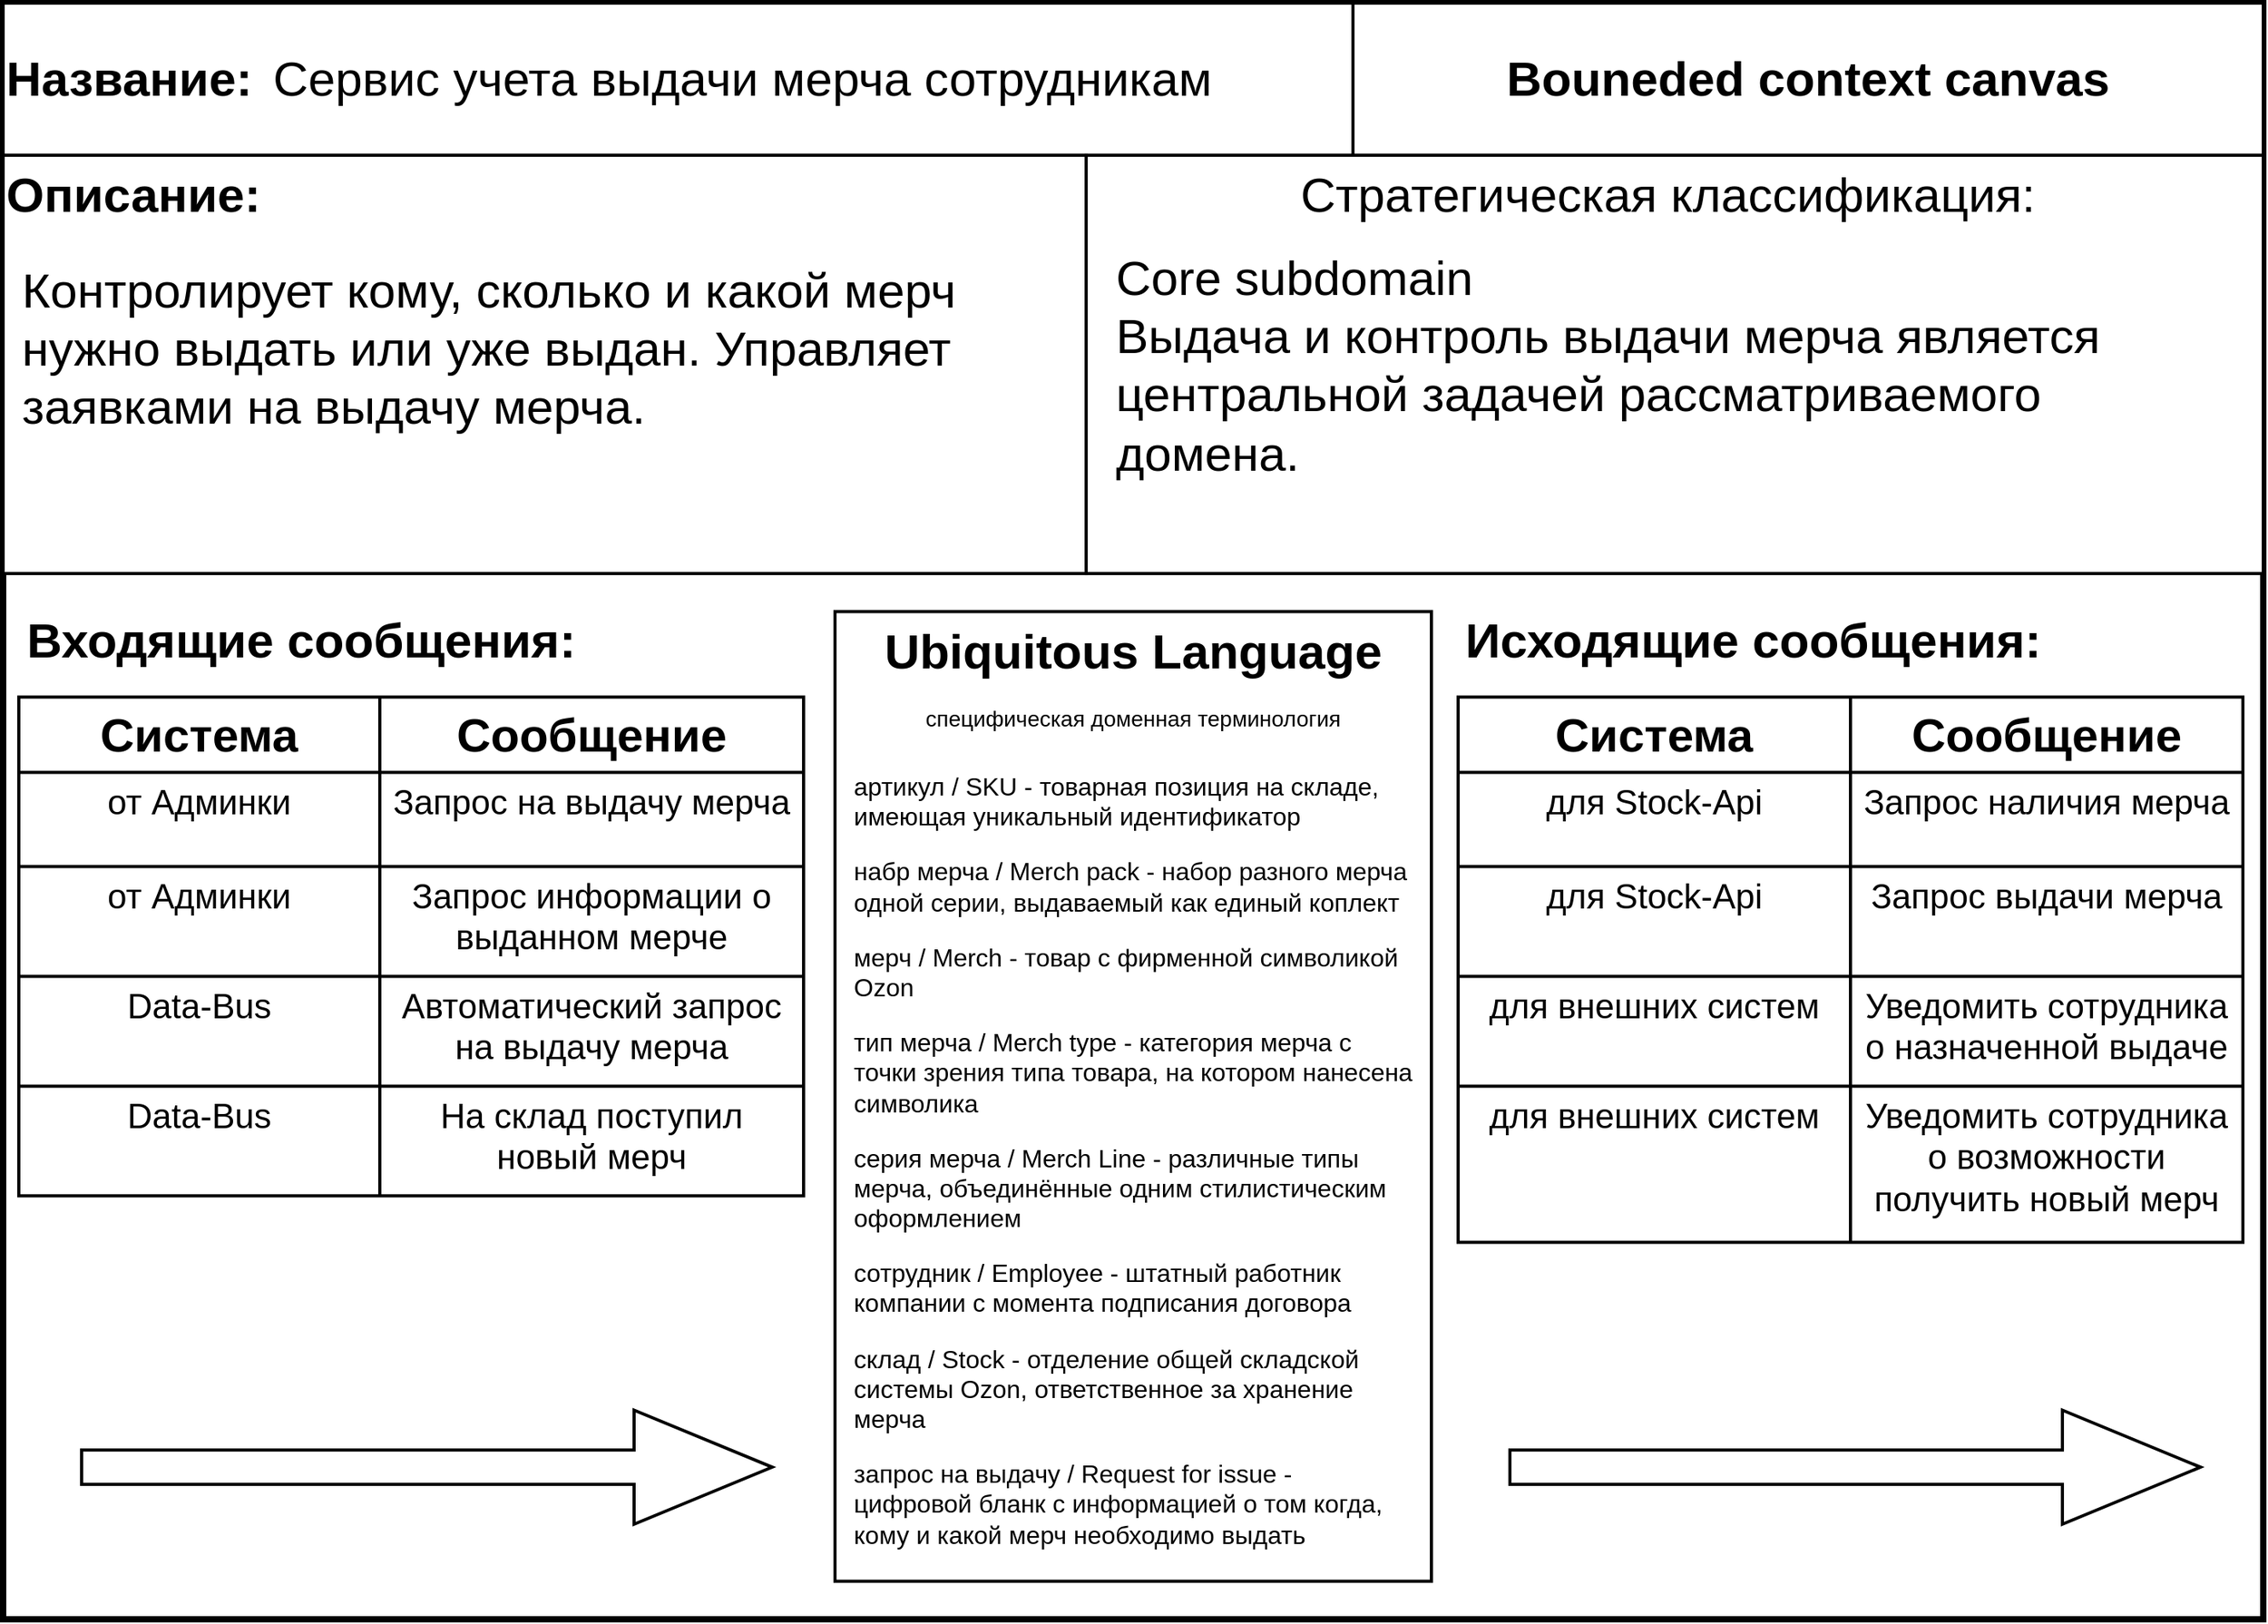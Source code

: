 <mxfile version="15.4.0" type="device"><diagram id="8OFZhzmo89h2vflNufuO" name="Page-1"><mxGraphModel dx="1673" dy="1014" grid="1" gridSize="10" guides="1" tooltips="1" connect="1" arrows="1" fold="1" page="1" pageScale="1" pageWidth="827" pageHeight="1169" math="0" shadow="0"><root><mxCell id="0"/><mxCell id="1" parent="0"/><mxCell id="C2i8B1bdvemPvVyp_Ss8-22" value="" style="group" parent="1" vertex="1" connectable="0"><mxGeometry x="120" y="50" width="1440" height="1030" as="geometry"/></mxCell><mxCell id="C2i8B1bdvemPvVyp_Ss8-21" value="" style="group" parent="C2i8B1bdvemPvVyp_Ss8-22" vertex="1" connectable="0"><mxGeometry width="1440" height="1030" as="geometry"/></mxCell><mxCell id="C2i8B1bdvemPvVyp_Ss8-2" value="" style="rounded=0;whiteSpace=wrap;html=1;strokeWidth=4;glass=0;shadow=0;sketch=0;" parent="C2i8B1bdvemPvVyp_Ss8-21" vertex="1"><mxGeometry width="1440" height="1030" as="geometry"/></mxCell><mxCell id="C2i8B1bdvemPvVyp_Ss8-10" value="" style="shape=singleArrow;whiteSpace=wrap;html=1;shadow=0;fontSize=31;strokeColor=default;strokeWidth=2;verticalAlign=top;" parent="C2i8B1bdvemPvVyp_Ss8-21" vertex="1"><mxGeometry x="50" y="896.706" width="440" height="72.706" as="geometry"/></mxCell><mxCell id="C2i8B1bdvemPvVyp_Ss8-11" value="" style="shape=singleArrow;whiteSpace=wrap;html=1;shadow=0;fontSize=31;strokeColor=default;strokeWidth=2;verticalAlign=top;" parent="C2i8B1bdvemPvVyp_Ss8-21" vertex="1"><mxGeometry x="960" y="896.706" width="440" height="72.706" as="geometry"/></mxCell><mxCell id="C2i8B1bdvemPvVyp_Ss8-14" value="&lt;b&gt;Входящие сообщения:&lt;/b&gt;" style="text;html=1;strokeColor=none;fillColor=none;align=center;verticalAlign=middle;whiteSpace=wrap;rounded=0;shadow=0;glass=0;sketch=0;fontSize=31;" parent="C2i8B1bdvemPvVyp_Ss8-21" vertex="1"><mxGeometry x="10" y="387.76" width="360" height="36.35" as="geometry"/></mxCell><mxCell id="C2i8B1bdvemPvVyp_Ss8-15" value="&lt;b&gt;Исходящие сообщения:&lt;/b&gt;" style="text;html=1;strokeColor=none;fillColor=none;align=center;verticalAlign=middle;whiteSpace=wrap;rounded=0;shadow=0;glass=0;sketch=0;fontSize=31;" parent="C2i8B1bdvemPvVyp_Ss8-21" vertex="1"><mxGeometry x="930" y="387.76" width="370" height="36.35" as="geometry"/></mxCell><mxCell id="C2i8B1bdvemPvVyp_Ss8-23" value="" style="shape=table;html=1;whiteSpace=wrap;startSize=0;container=1;collapsible=0;childLayout=tableLayout;rounded=0;shadow=0;glass=0;sketch=0;fontSize=22;strokeColor=default;strokeWidth=2;align=center;verticalAlign=top;" parent="C2i8B1bdvemPvVyp_Ss8-21" vertex="1"><mxGeometry x="10" y="442.294" width="500" height="317.8" as="geometry"/></mxCell><mxCell id="C2i8B1bdvemPvVyp_Ss8-24" value="" style="shape=partialRectangle;html=1;whiteSpace=wrap;collapsible=0;dropTarget=0;pointerEvents=0;fillColor=none;top=0;left=0;bottom=0;right=0;points=[[0,0.5],[1,0.5]];portConstraint=eastwest;rounded=0;shadow=0;glass=0;sketch=0;fontSize=22;strokeColor=default;strokeWidth=2;align=center;verticalAlign=top;" parent="C2i8B1bdvemPvVyp_Ss8-23" vertex="1"><mxGeometry width="500" height="48" as="geometry"/></mxCell><mxCell id="C2i8B1bdvemPvVyp_Ss8-25" value="&lt;font style=&quot;font-size: 30px&quot;&gt;&lt;b&gt;Система&lt;/b&gt;&lt;/font&gt;" style="shape=partialRectangle;html=1;whiteSpace=wrap;connectable=0;fillColor=none;top=0;left=0;bottom=0;right=0;overflow=hidden;pointerEvents=1;rounded=0;shadow=0;glass=0;sketch=0;fontSize=22;strokeColor=default;strokeWidth=2;align=center;verticalAlign=top;" parent="C2i8B1bdvemPvVyp_Ss8-24" vertex="1"><mxGeometry width="230" height="48" as="geometry"><mxRectangle width="230" height="48" as="alternateBounds"/></mxGeometry></mxCell><mxCell id="C2i8B1bdvemPvVyp_Ss8-26" value="&lt;font style=&quot;font-size: 30px&quot;&gt;&lt;b&gt;Сообщение&lt;/b&gt;&lt;/font&gt;" style="shape=partialRectangle;html=1;whiteSpace=wrap;connectable=0;fillColor=none;top=0;left=0;bottom=0;right=0;overflow=hidden;pointerEvents=1;rounded=0;shadow=0;glass=0;sketch=0;fontSize=22;strokeColor=default;strokeWidth=2;align=center;verticalAlign=top;" parent="C2i8B1bdvemPvVyp_Ss8-24" vertex="1"><mxGeometry x="230" width="270" height="48" as="geometry"><mxRectangle width="270" height="48" as="alternateBounds"/></mxGeometry></mxCell><mxCell id="C2i8B1bdvemPvVyp_Ss8-28" value="" style="shape=partialRectangle;html=1;whiteSpace=wrap;collapsible=0;dropTarget=0;pointerEvents=0;fillColor=none;top=0;left=0;bottom=0;right=0;points=[[0,0.5],[1,0.5]];portConstraint=eastwest;rounded=0;shadow=0;glass=0;sketch=0;fontSize=22;strokeColor=default;strokeWidth=2;align=center;verticalAlign=top;" parent="C2i8B1bdvemPvVyp_Ss8-23" vertex="1"><mxGeometry y="48" width="500" height="60" as="geometry"/></mxCell><mxCell id="C2i8B1bdvemPvVyp_Ss8-29" value="от Админки" style="shape=partialRectangle;html=1;whiteSpace=wrap;connectable=0;fillColor=none;top=0;left=0;bottom=0;right=0;overflow=hidden;pointerEvents=1;rounded=0;shadow=0;glass=0;sketch=0;fontSize=22;strokeColor=default;strokeWidth=2;align=center;verticalAlign=top;" parent="C2i8B1bdvemPvVyp_Ss8-28" vertex="1"><mxGeometry width="230" height="60" as="geometry"><mxRectangle width="230" height="60" as="alternateBounds"/></mxGeometry></mxCell><mxCell id="C2i8B1bdvemPvVyp_Ss8-30" value="Запрос на выдачу мерча" style="shape=partialRectangle;html=1;whiteSpace=wrap;connectable=0;fillColor=none;top=0;left=0;bottom=0;right=0;overflow=hidden;pointerEvents=1;rounded=0;shadow=0;glass=0;sketch=0;fontSize=22;strokeColor=default;strokeWidth=2;align=center;verticalAlign=top;" parent="C2i8B1bdvemPvVyp_Ss8-28" vertex="1"><mxGeometry x="230" width="270" height="60" as="geometry"><mxRectangle width="270" height="60" as="alternateBounds"/></mxGeometry></mxCell><mxCell id="C2i8B1bdvemPvVyp_Ss8-32" value="" style="shape=partialRectangle;html=1;whiteSpace=wrap;collapsible=0;dropTarget=0;pointerEvents=0;fillColor=none;top=0;left=0;bottom=0;right=0;points=[[0,0.5],[1,0.5]];portConstraint=eastwest;rounded=0;shadow=0;glass=0;sketch=0;fontSize=22;strokeColor=default;strokeWidth=2;align=center;verticalAlign=top;" parent="C2i8B1bdvemPvVyp_Ss8-23" vertex="1"><mxGeometry y="108" width="500" height="70" as="geometry"/></mxCell><mxCell id="C2i8B1bdvemPvVyp_Ss8-33" value="от Админки" style="shape=partialRectangle;html=1;whiteSpace=wrap;connectable=0;fillColor=none;top=0;left=0;bottom=0;right=0;overflow=hidden;pointerEvents=1;rounded=0;shadow=0;glass=0;sketch=0;fontSize=22;strokeColor=default;strokeWidth=2;align=center;verticalAlign=top;" parent="C2i8B1bdvemPvVyp_Ss8-32" vertex="1"><mxGeometry width="230" height="70" as="geometry"><mxRectangle width="230" height="70" as="alternateBounds"/></mxGeometry></mxCell><mxCell id="C2i8B1bdvemPvVyp_Ss8-34" value="Запрос информации о выданном мерче" style="shape=partialRectangle;html=1;whiteSpace=wrap;connectable=0;fillColor=none;top=0;left=0;bottom=0;right=0;overflow=hidden;pointerEvents=1;rounded=0;shadow=0;glass=0;sketch=0;fontSize=22;strokeColor=default;strokeWidth=2;align=center;verticalAlign=top;" parent="C2i8B1bdvemPvVyp_Ss8-32" vertex="1"><mxGeometry x="230" width="270" height="70" as="geometry"><mxRectangle width="270" height="70" as="alternateBounds"/></mxGeometry></mxCell><mxCell id="qi9AYs8BRQgfm4M9NycN-2" style="shape=partialRectangle;html=1;whiteSpace=wrap;collapsible=0;dropTarget=0;pointerEvents=0;fillColor=none;top=0;left=0;bottom=0;right=0;points=[[0,0.5],[1,0.5]];portConstraint=eastwest;rounded=0;shadow=0;glass=0;sketch=0;fontSize=22;strokeColor=default;strokeWidth=2;align=center;verticalAlign=top;" parent="C2i8B1bdvemPvVyp_Ss8-23" vertex="1"><mxGeometry y="178" width="500" height="70" as="geometry"/></mxCell><mxCell id="qi9AYs8BRQgfm4M9NycN-3" value="Data-Bus" style="shape=partialRectangle;html=1;whiteSpace=wrap;connectable=0;fillColor=none;top=0;left=0;bottom=0;right=0;overflow=hidden;pointerEvents=1;rounded=0;shadow=0;glass=0;sketch=0;fontSize=22;strokeColor=default;strokeWidth=2;align=center;verticalAlign=top;" parent="qi9AYs8BRQgfm4M9NycN-2" vertex="1"><mxGeometry width="230" height="70" as="geometry"><mxRectangle width="230" height="70" as="alternateBounds"/></mxGeometry></mxCell><mxCell id="qi9AYs8BRQgfm4M9NycN-4" value="Автоматический запрос на выдачу мерча" style="shape=partialRectangle;html=1;whiteSpace=wrap;connectable=0;fillColor=none;top=0;left=0;bottom=0;right=0;overflow=hidden;pointerEvents=1;rounded=0;shadow=0;glass=0;sketch=0;fontSize=22;strokeColor=default;strokeWidth=2;align=center;verticalAlign=top;" parent="qi9AYs8BRQgfm4M9NycN-2" vertex="1"><mxGeometry x="230" width="270" height="70" as="geometry"><mxRectangle width="270" height="70" as="alternateBounds"/></mxGeometry></mxCell><mxCell id="qi9AYs8BRQgfm4M9NycN-5" style="shape=partialRectangle;html=1;whiteSpace=wrap;collapsible=0;dropTarget=0;pointerEvents=0;fillColor=none;top=0;left=0;bottom=0;right=0;points=[[0,0.5],[1,0.5]];portConstraint=eastwest;rounded=0;shadow=0;glass=0;sketch=0;fontSize=22;strokeColor=default;strokeWidth=2;align=center;verticalAlign=top;" parent="C2i8B1bdvemPvVyp_Ss8-23" vertex="1"><mxGeometry y="248" width="500" height="70" as="geometry"/></mxCell><mxCell id="qi9AYs8BRQgfm4M9NycN-6" value="&lt;span&gt;Data-Bus&lt;/span&gt;" style="shape=partialRectangle;html=1;whiteSpace=wrap;connectable=0;fillColor=none;top=0;left=0;bottom=0;right=0;overflow=hidden;pointerEvents=1;rounded=0;shadow=0;glass=0;sketch=0;fontSize=22;strokeColor=default;strokeWidth=2;align=center;verticalAlign=top;" parent="qi9AYs8BRQgfm4M9NycN-5" vertex="1"><mxGeometry width="230" height="70" as="geometry"><mxRectangle width="230" height="70" as="alternateBounds"/></mxGeometry></mxCell><mxCell id="qi9AYs8BRQgfm4M9NycN-7" value="На склад поступил &lt;br&gt;новый мерч" style="shape=partialRectangle;html=1;whiteSpace=wrap;connectable=0;fillColor=none;top=0;left=0;bottom=0;right=0;overflow=hidden;pointerEvents=1;rounded=0;shadow=0;glass=0;sketch=0;fontSize=22;strokeColor=default;strokeWidth=2;align=center;verticalAlign=top;" parent="qi9AYs8BRQgfm4M9NycN-5" vertex="1"><mxGeometry x="230" width="270" height="70" as="geometry"><mxRectangle width="270" height="70" as="alternateBounds"/></mxGeometry></mxCell><mxCell id="qi9AYs8BRQgfm4M9NycN-8" value="" style="shape=table;html=1;whiteSpace=wrap;startSize=0;container=1;collapsible=0;childLayout=tableLayout;rounded=0;shadow=0;glass=0;sketch=0;fontSize=22;strokeColor=default;strokeWidth=2;align=center;verticalAlign=top;" parent="C2i8B1bdvemPvVyp_Ss8-21" vertex="1"><mxGeometry x="927" y="442.294" width="500" height="347.506" as="geometry"/></mxCell><mxCell id="qi9AYs8BRQgfm4M9NycN-9" value="" style="shape=partialRectangle;html=1;whiteSpace=wrap;collapsible=0;dropTarget=0;pointerEvents=0;fillColor=none;top=0;left=0;bottom=0;right=0;points=[[0,0.5],[1,0.5]];portConstraint=eastwest;rounded=0;shadow=0;glass=0;sketch=0;fontSize=22;strokeColor=default;strokeWidth=2;align=center;verticalAlign=top;" parent="qi9AYs8BRQgfm4M9NycN-8" vertex="1"><mxGeometry width="500" height="48" as="geometry"/></mxCell><mxCell id="qi9AYs8BRQgfm4M9NycN-10" value="&lt;font style=&quot;font-size: 30px&quot;&gt;&lt;b&gt;Система&lt;/b&gt;&lt;/font&gt;" style="shape=partialRectangle;html=1;whiteSpace=wrap;connectable=0;fillColor=none;top=0;left=0;bottom=0;right=0;overflow=hidden;pointerEvents=1;rounded=0;shadow=0;glass=0;sketch=0;fontSize=22;strokeColor=default;strokeWidth=2;align=center;verticalAlign=top;" parent="qi9AYs8BRQgfm4M9NycN-9" vertex="1"><mxGeometry width="250" height="48" as="geometry"><mxRectangle width="250" height="48" as="alternateBounds"/></mxGeometry></mxCell><mxCell id="qi9AYs8BRQgfm4M9NycN-11" value="&lt;font style=&quot;font-size: 30px&quot;&gt;&lt;b&gt;Сообщение&lt;/b&gt;&lt;/font&gt;" style="shape=partialRectangle;html=1;whiteSpace=wrap;connectable=0;fillColor=none;top=0;left=0;bottom=0;right=0;overflow=hidden;pointerEvents=1;rounded=0;shadow=0;glass=0;sketch=0;fontSize=22;strokeColor=default;strokeWidth=2;align=center;verticalAlign=top;" parent="qi9AYs8BRQgfm4M9NycN-9" vertex="1"><mxGeometry x="250" width="250" height="48" as="geometry"><mxRectangle width="250" height="48" as="alternateBounds"/></mxGeometry></mxCell><mxCell id="qi9AYs8BRQgfm4M9NycN-12" value="" style="shape=partialRectangle;html=1;whiteSpace=wrap;collapsible=0;dropTarget=0;pointerEvents=0;fillColor=none;top=0;left=0;bottom=0;right=0;points=[[0,0.5],[1,0.5]];portConstraint=eastwest;rounded=0;shadow=0;glass=0;sketch=0;fontSize=22;strokeColor=default;strokeWidth=2;align=center;verticalAlign=top;" parent="qi9AYs8BRQgfm4M9NycN-8" vertex="1"><mxGeometry y="48" width="500" height="60" as="geometry"/></mxCell><mxCell id="qi9AYs8BRQgfm4M9NycN-13" value="для Stock-Api" style="shape=partialRectangle;html=1;whiteSpace=wrap;connectable=0;fillColor=none;top=0;left=0;bottom=0;right=0;overflow=hidden;pointerEvents=1;rounded=0;shadow=0;glass=0;sketch=0;fontSize=22;strokeColor=default;strokeWidth=2;align=center;verticalAlign=top;" parent="qi9AYs8BRQgfm4M9NycN-12" vertex="1"><mxGeometry width="250" height="60" as="geometry"><mxRectangle width="250" height="60" as="alternateBounds"/></mxGeometry></mxCell><mxCell id="qi9AYs8BRQgfm4M9NycN-14" value="Запрос наличия мерча" style="shape=partialRectangle;html=1;whiteSpace=wrap;connectable=0;fillColor=none;top=0;left=0;bottom=0;right=0;overflow=hidden;pointerEvents=1;rounded=0;shadow=0;glass=0;sketch=0;fontSize=22;strokeColor=default;strokeWidth=2;align=center;verticalAlign=top;" parent="qi9AYs8BRQgfm4M9NycN-12" vertex="1"><mxGeometry x="250" width="250" height="60" as="geometry"><mxRectangle width="250" height="60" as="alternateBounds"/></mxGeometry></mxCell><mxCell id="qi9AYs8BRQgfm4M9NycN-15" value="" style="shape=partialRectangle;html=1;whiteSpace=wrap;collapsible=0;dropTarget=0;pointerEvents=0;fillColor=none;top=0;left=0;bottom=0;right=0;points=[[0,0.5],[1,0.5]];portConstraint=eastwest;rounded=0;shadow=0;glass=0;sketch=0;fontSize=22;strokeColor=default;strokeWidth=2;align=center;verticalAlign=top;" parent="qi9AYs8BRQgfm4M9NycN-8" vertex="1"><mxGeometry y="108" width="500" height="70" as="geometry"/></mxCell><mxCell id="qi9AYs8BRQgfm4M9NycN-16" value="для Stock-Api" style="shape=partialRectangle;html=1;whiteSpace=wrap;connectable=0;fillColor=none;top=0;left=0;bottom=0;right=0;overflow=hidden;pointerEvents=1;rounded=0;shadow=0;glass=0;sketch=0;fontSize=22;strokeColor=default;strokeWidth=2;align=center;verticalAlign=top;" parent="qi9AYs8BRQgfm4M9NycN-15" vertex="1"><mxGeometry width="250" height="70" as="geometry"><mxRectangle width="250" height="70" as="alternateBounds"/></mxGeometry></mxCell><mxCell id="qi9AYs8BRQgfm4M9NycN-17" value="Запрос выдачи мерча" style="shape=partialRectangle;html=1;whiteSpace=wrap;connectable=0;fillColor=none;top=0;left=0;bottom=0;right=0;overflow=hidden;pointerEvents=1;rounded=0;shadow=0;glass=0;sketch=0;fontSize=22;strokeColor=default;strokeWidth=2;align=center;verticalAlign=top;" parent="qi9AYs8BRQgfm4M9NycN-15" vertex="1"><mxGeometry x="250" width="250" height="70" as="geometry"><mxRectangle width="250" height="70" as="alternateBounds"/></mxGeometry></mxCell><mxCell id="qi9AYs8BRQgfm4M9NycN-18" style="shape=partialRectangle;html=1;whiteSpace=wrap;collapsible=0;dropTarget=0;pointerEvents=0;fillColor=none;top=0;left=0;bottom=0;right=0;points=[[0,0.5],[1,0.5]];portConstraint=eastwest;rounded=0;shadow=0;glass=0;sketch=0;fontSize=22;strokeColor=default;strokeWidth=2;align=center;verticalAlign=top;" parent="qi9AYs8BRQgfm4M9NycN-8" vertex="1"><mxGeometry y="178" width="500" height="70" as="geometry"/></mxCell><mxCell id="qi9AYs8BRQgfm4M9NycN-19" value="для внешних систем" style="shape=partialRectangle;html=1;whiteSpace=wrap;connectable=0;fillColor=none;top=0;left=0;bottom=0;right=0;overflow=hidden;pointerEvents=1;rounded=0;shadow=0;glass=0;sketch=0;fontSize=22;strokeColor=default;strokeWidth=2;align=center;verticalAlign=top;" parent="qi9AYs8BRQgfm4M9NycN-18" vertex="1"><mxGeometry width="250" height="70" as="geometry"><mxRectangle width="250" height="70" as="alternateBounds"/></mxGeometry></mxCell><mxCell id="qi9AYs8BRQgfm4M9NycN-20" value="Уведомить сотрудника о назначенной выдаче" style="shape=partialRectangle;html=1;whiteSpace=wrap;connectable=0;fillColor=none;top=0;left=0;bottom=0;right=0;overflow=hidden;pointerEvents=1;rounded=0;shadow=0;glass=0;sketch=0;fontSize=22;strokeColor=default;strokeWidth=2;align=center;verticalAlign=top;" parent="qi9AYs8BRQgfm4M9NycN-18" vertex="1"><mxGeometry x="250" width="250" height="70" as="geometry"><mxRectangle width="250" height="70" as="alternateBounds"/></mxGeometry></mxCell><mxCell id="qi9AYs8BRQgfm4M9NycN-21" style="shape=partialRectangle;html=1;whiteSpace=wrap;collapsible=0;dropTarget=0;pointerEvents=0;fillColor=none;top=0;left=0;bottom=0;right=0;points=[[0,0.5],[1,0.5]];portConstraint=eastwest;rounded=0;shadow=0;glass=0;sketch=0;fontSize=22;strokeColor=default;strokeWidth=2;align=center;verticalAlign=top;" parent="qi9AYs8BRQgfm4M9NycN-8" vertex="1"><mxGeometry y="248" width="500" height="100" as="geometry"/></mxCell><mxCell id="qi9AYs8BRQgfm4M9NycN-22" value="для внешних систем" style="shape=partialRectangle;html=1;whiteSpace=wrap;connectable=0;fillColor=none;top=0;left=0;bottom=0;right=0;overflow=hidden;pointerEvents=1;rounded=0;shadow=0;glass=0;sketch=0;fontSize=22;strokeColor=default;strokeWidth=2;align=center;verticalAlign=top;" parent="qi9AYs8BRQgfm4M9NycN-21" vertex="1"><mxGeometry width="250" height="100" as="geometry"><mxRectangle width="250" height="100" as="alternateBounds"/></mxGeometry></mxCell><mxCell id="qi9AYs8BRQgfm4M9NycN-23" value="Уведомить сотрудника о возможности получить новый мерч" style="shape=partialRectangle;html=1;whiteSpace=wrap;connectable=0;fillColor=none;top=0;left=0;bottom=0;right=0;overflow=hidden;pointerEvents=1;rounded=0;shadow=0;glass=0;sketch=0;fontSize=22;strokeColor=default;strokeWidth=2;align=center;verticalAlign=top;" parent="qi9AYs8BRQgfm4M9NycN-21" vertex="1"><mxGeometry x="250" width="250" height="100" as="geometry"><mxRectangle width="250" height="100" as="alternateBounds"/></mxGeometry></mxCell><mxCell id="C2i8B1bdvemPvVyp_Ss8-9" value="&lt;b&gt;Ubiquitous Language&lt;/b&gt;&lt;br&gt;&lt;font style=&quot;font-size: 14px&quot;&gt;специфическая доменная терминология&lt;/font&gt;" style="rounded=0;whiteSpace=wrap;html=1;shadow=0;strokeColor=default;strokeWidth=2;verticalAlign=top;fontSize=31;fontStyle=0" parent="C2i8B1bdvemPvVyp_Ss8-22" vertex="1"><mxGeometry x="530" y="387.765" width="380" height="618" as="geometry"/></mxCell><mxCell id="C2i8B1bdvemPvVyp_Ss8-19" value="" style="group" parent="C2i8B1bdvemPvVyp_Ss8-22" vertex="1" connectable="0"><mxGeometry width="1440" height="363.529" as="geometry"/></mxCell><mxCell id="C2i8B1bdvemPvVyp_Ss8-5" value="" style="group;strokeColor=none;shadow=0;align=left;" parent="C2i8B1bdvemPvVyp_Ss8-19" vertex="1" connectable="0"><mxGeometry width="1440" height="96.941" as="geometry"/></mxCell><mxCell id="C2i8B1bdvemPvVyp_Ss8-17" value="" style="group" parent="C2i8B1bdvemPvVyp_Ss8-5" vertex="1" connectable="0"><mxGeometry width="1440" height="96.941" as="geometry"/></mxCell><mxCell id="C2i8B1bdvemPvVyp_Ss8-4" value="&lt;font style=&quot;font-size: 31px&quot;&gt;&lt;b&gt;Bouneded context canvas&lt;/b&gt;&lt;/font&gt;" style="rounded=0;whiteSpace=wrap;html=1;strokeWidth=2;strokeColor=default;" parent="C2i8B1bdvemPvVyp_Ss8-17" vertex="1"><mxGeometry x="860" width="580" height="96.941" as="geometry"/></mxCell><mxCell id="C2i8B1bdvemPvVyp_Ss8-16" value="" style="group" parent="C2i8B1bdvemPvVyp_Ss8-17" vertex="1" connectable="0"><mxGeometry width="860.0" height="96.941" as="geometry"/></mxCell><mxCell id="C2i8B1bdvemPvVyp_Ss8-3" value="&lt;b&gt;&lt;font style=&quot;font-size: 31px&quot;&gt;Название:&amp;nbsp;&lt;/font&gt;&lt;/b&gt;" style="rounded=0;whiteSpace=wrap;html=1;strokeWidth=2;align=left;" parent="C2i8B1bdvemPvVyp_Ss8-16" vertex="1"><mxGeometry width="860.0" height="96.941" as="geometry"/></mxCell><mxCell id="C2i8B1bdvemPvVyp_Ss8-13" value="Сервис учета выдачи мерча сотрудникам" style="text;html=1;strokeColor=none;fillColor=none;align=left;verticalAlign=middle;whiteSpace=wrap;rounded=0;shadow=0;fontSize=31;" parent="C2i8B1bdvemPvVyp_Ss8-16" vertex="1"><mxGeometry x="170" y="12.118" width="670" height="72.706" as="geometry"/></mxCell><mxCell id="C2i8B1bdvemPvVyp_Ss8-8" value="&lt;font style=&quot;font-size: 31px&quot;&gt;Стратегическая классификация:&amp;nbsp;&lt;/font&gt;" style="rounded=0;whiteSpace=wrap;html=1;shadow=0;strokeColor=default;strokeWidth=2;verticalAlign=top;spacingRight=0;spacing=2;sketch=0;" parent="C2i8B1bdvemPvVyp_Ss8-19" vertex="1"><mxGeometry x="690" y="96.941" width="750" height="266.588" as="geometry"/></mxCell><mxCell id="C2i8B1bdvemPvVyp_Ss8-18" value="" style="group" parent="C2i8B1bdvemPvVyp_Ss8-19" vertex="1" connectable="0"><mxGeometry y="96.941" width="690" height="266.588" as="geometry"/></mxCell><mxCell id="C2i8B1bdvemPvVyp_Ss8-7" value="&lt;font style=&quot;font-size: 31px&quot;&gt;&lt;b&gt;Описание:&lt;/b&gt;&lt;/font&gt;" style="rounded=0;whiteSpace=wrap;html=1;shadow=0;strokeColor=default;strokeWidth=2;align=left;verticalAlign=top;" parent="C2i8B1bdvemPvVyp_Ss8-18" vertex="1"><mxGeometry width="690" height="266.588" as="geometry"/></mxCell><mxCell id="C2i8B1bdvemPvVyp_Ss8-12" value="Контролирует кому, сколько и какой мерч нужно выдать или уже выдан. Управляет заявками на выдачу мерча." style="text;html=1;strokeColor=none;fillColor=none;align=left;verticalAlign=top;whiteSpace=wrap;rounded=0;shadow=0;fontSize=31;" parent="C2i8B1bdvemPvVyp_Ss8-18" vertex="1"><mxGeometry x="10" y="60.588" width="670" height="193.882" as="geometry"/></mxCell><mxCell id="HIC7lZ4OM-H-9Ils8Dxd-2" value="Core subdomain&lt;br&gt;Выдача и контроль выдачи мерча является центральной задачей рассматриваемого домена." style="text;html=1;strokeColor=none;fillColor=none;align=left;verticalAlign=top;whiteSpace=wrap;rounded=0;shadow=0;fontSize=31;" parent="C2i8B1bdvemPvVyp_Ss8-19" vertex="1"><mxGeometry x="707" y="150" width="713" height="200" as="geometry"/></mxCell><mxCell id="C2i8B1bdvemPvVyp_Ss8-46" value="&lt;p style=&quot;line-height: 120% ; font-size: 16px&quot;&gt;&lt;font style=&quot;font-size: 16px&quot;&gt;артикул / SKU - товарная позиция на складе, имеющая уникальный идентификатор&lt;/font&gt;&lt;/p&gt;&lt;p style=&quot;line-height: 120% ; font-size: 16px&quot;&gt;&lt;span&gt;&lt;font style=&quot;font-size: 16px&quot;&gt;набр мерча / Merch pack - набор разного мерча одной серии, выдаваемый как единый коплект&lt;/font&gt;&lt;/span&gt;&lt;/p&gt;&lt;p style=&quot;line-height: 120% ; font-size: 16px&quot;&gt;&lt;font style=&quot;font-size: 16px&quot;&gt;&lt;span&gt;мерч / Merch&lt;/span&gt;&lt;span&gt;&amp;nbsp;- товар с фирменной символикой Ozon&lt;/span&gt;&lt;/font&gt;&lt;/p&gt;&lt;p style=&quot;line-height: 120% ; font-size: 16px&quot;&gt;&lt;font style=&quot;font-size: 16px&quot;&gt;&lt;span&gt;тип мерча / Merch type&lt;/span&gt;&lt;span&gt;&amp;nbsp;- категория мерча с точки зрения типа товара, на котором нанесена символика&lt;/span&gt;&lt;/font&gt;&lt;/p&gt;&lt;p style=&quot;line-height: 120% ; font-size: 16px&quot;&gt;&lt;span&gt;&lt;font style=&quot;font-size: 16px&quot;&gt;серия мерча / Merch Line - различные типы мерча, объединённые одним стилистическим оформлением&lt;/font&gt;&lt;/span&gt;&lt;/p&gt;&lt;p style=&quot;line-height: 120% ; font-size: 16px&quot;&gt;&lt;span&gt;&lt;font style=&quot;font-size: 16px&quot;&gt;сотрудник / Employee - штатный работник компании с момента подписания договора&lt;/font&gt;&lt;/span&gt;&lt;/p&gt;&lt;p style=&quot;line-height: 120% ; font-size: 16px&quot;&gt;&lt;span&gt;&lt;font style=&quot;font-size: 16px&quot;&gt;склад / Stock - отделение общей складской системы Ozon, ответственное за хранение мерча&lt;/font&gt;&lt;/span&gt;&lt;/p&gt;&lt;p style=&quot;line-height: 120% ; font-size: 16px&quot;&gt;&lt;font style=&quot;font-size: 16px&quot;&gt;запрос на выдачу / Request for issue - цифровой бланк с информацией о том когда, кому и какой мерч необходимо выдать&lt;/font&gt;&lt;br&gt;&lt;/p&gt;&lt;p style=&quot;font-size: 17px&quot;&gt;&lt;/p&gt;" style="text;html=1;strokeColor=none;fillColor=none;align=left;verticalAlign=top;whiteSpace=wrap;rounded=0;shadow=0;glass=0;sketch=0;fontSize=31;" parent="C2i8B1bdvemPvVyp_Ss8-22" vertex="1"><mxGeometry x="540" y="466.82" width="360" height="516.18" as="geometry"/></mxCell></root></mxGraphModel></diagram></mxfile>